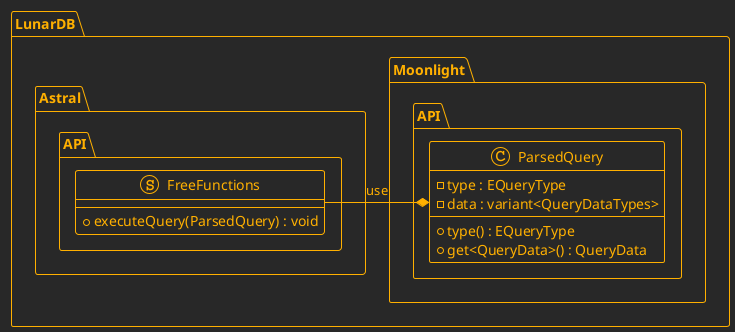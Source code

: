 @startuml Astral
!theme crt-amber

namespace LunarDB {

namespace Moonlight {
namespace API {

class ParsedQuery {
    + type() : EQueryType
    + get<QueryData>() : QueryData

    - type : EQueryType
    - data : variant<QueryDataTypes>
}

}
}

namespace Astral {
namespace API {

stereotype FreeFunctions {
    + executeQuery(ParsedQuery) : void
}

}
}

Astral.API.FreeFunctions -* Moonlight.API.ParsedQuery : use

}

@enduml
